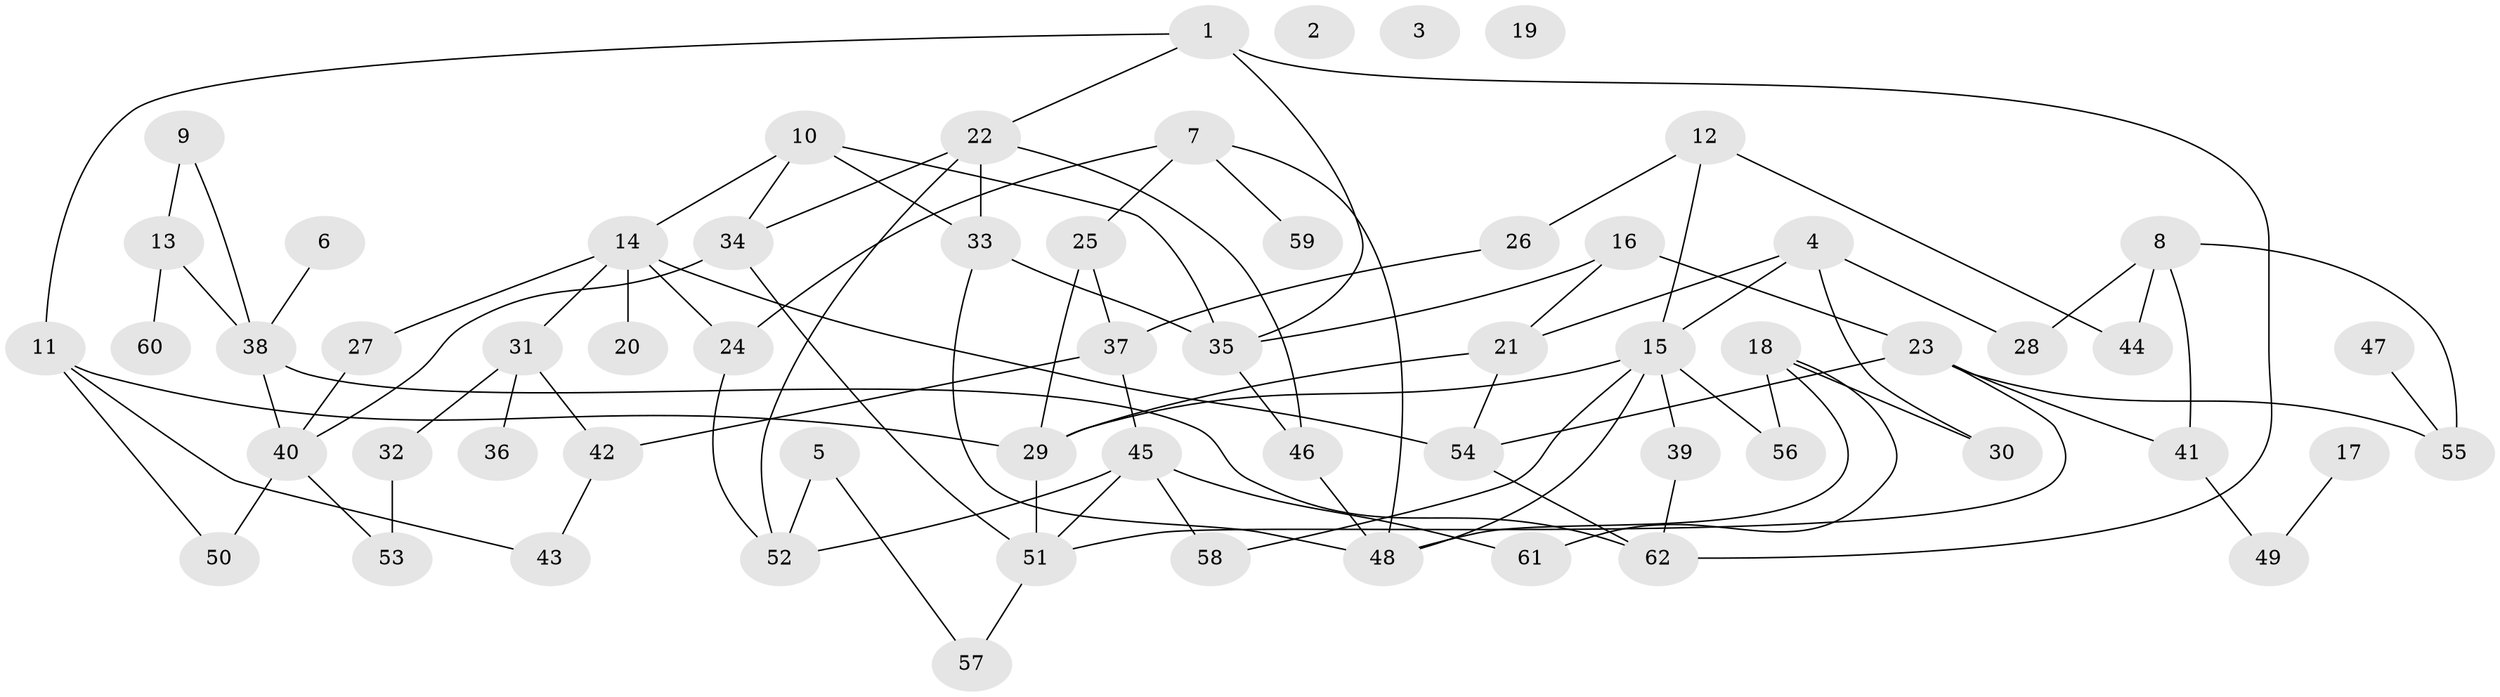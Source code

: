 // Generated by graph-tools (version 1.1) at 2025/40/03/09/25 04:40:07]
// undirected, 62 vertices, 93 edges
graph export_dot {
graph [start="1"]
  node [color=gray90,style=filled];
  1;
  2;
  3;
  4;
  5;
  6;
  7;
  8;
  9;
  10;
  11;
  12;
  13;
  14;
  15;
  16;
  17;
  18;
  19;
  20;
  21;
  22;
  23;
  24;
  25;
  26;
  27;
  28;
  29;
  30;
  31;
  32;
  33;
  34;
  35;
  36;
  37;
  38;
  39;
  40;
  41;
  42;
  43;
  44;
  45;
  46;
  47;
  48;
  49;
  50;
  51;
  52;
  53;
  54;
  55;
  56;
  57;
  58;
  59;
  60;
  61;
  62;
  1 -- 11;
  1 -- 22;
  1 -- 35;
  1 -- 62;
  4 -- 15;
  4 -- 21;
  4 -- 28;
  4 -- 30;
  5 -- 52;
  5 -- 57;
  6 -- 38;
  7 -- 24;
  7 -- 25;
  7 -- 48;
  7 -- 59;
  8 -- 28;
  8 -- 41;
  8 -- 44;
  8 -- 55;
  9 -- 13;
  9 -- 38;
  10 -- 14;
  10 -- 33;
  10 -- 34;
  10 -- 35;
  11 -- 29;
  11 -- 43;
  11 -- 50;
  12 -- 15;
  12 -- 26;
  12 -- 44;
  13 -- 38;
  13 -- 60;
  14 -- 20;
  14 -- 24;
  14 -- 27;
  14 -- 31;
  14 -- 54;
  15 -- 29;
  15 -- 39;
  15 -- 48;
  15 -- 56;
  15 -- 58;
  16 -- 21;
  16 -- 23;
  16 -- 35;
  17 -- 49;
  18 -- 30;
  18 -- 48;
  18 -- 56;
  18 -- 61;
  21 -- 29;
  21 -- 54;
  22 -- 33;
  22 -- 34;
  22 -- 46;
  22 -- 52;
  23 -- 41;
  23 -- 51;
  23 -- 54;
  23 -- 55;
  24 -- 52;
  25 -- 29;
  25 -- 37;
  26 -- 37;
  27 -- 40;
  29 -- 51;
  31 -- 32;
  31 -- 36;
  31 -- 42;
  32 -- 53;
  33 -- 35;
  33 -- 48;
  34 -- 40;
  34 -- 51;
  35 -- 46;
  37 -- 42;
  37 -- 45;
  38 -- 40;
  38 -- 62;
  39 -- 62;
  40 -- 50;
  40 -- 53;
  41 -- 49;
  42 -- 43;
  45 -- 51;
  45 -- 52;
  45 -- 58;
  45 -- 61;
  46 -- 48;
  47 -- 55;
  51 -- 57;
  54 -- 62;
}
